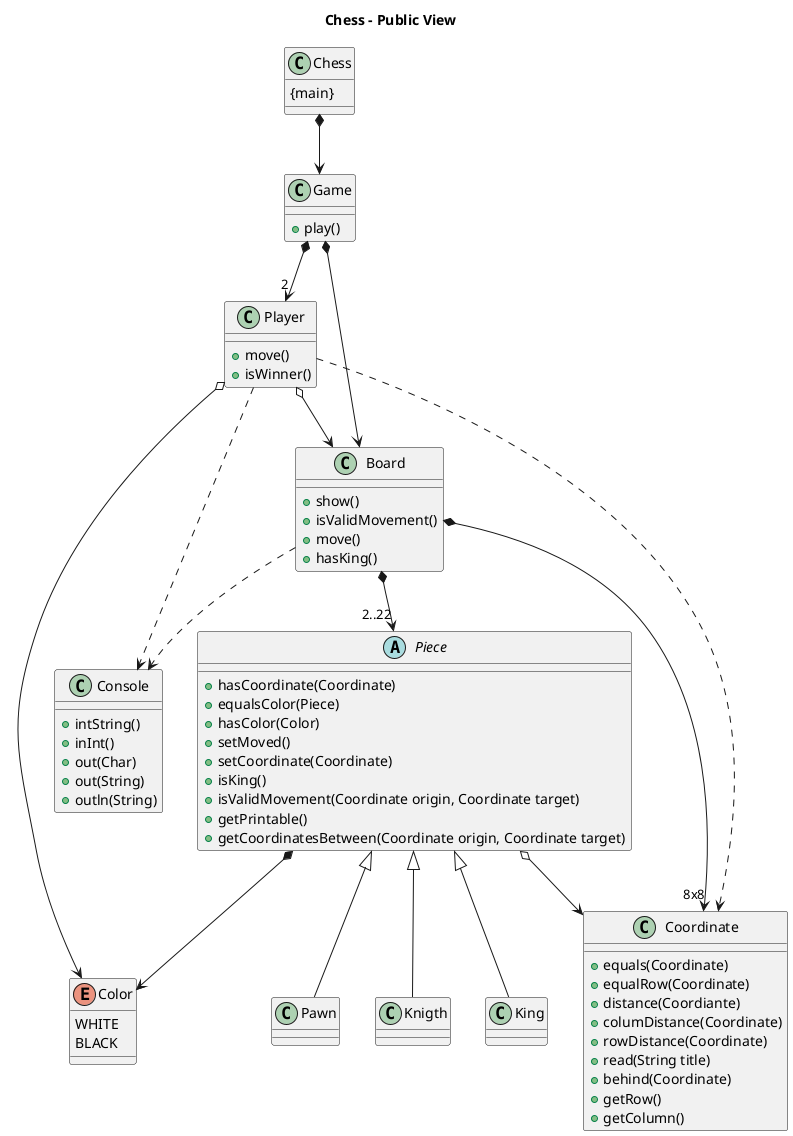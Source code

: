 @startuml

title Chess - Public View

Chess *--> Game

Game *--> Board
Game *--> "2" Player

Board *--> "8x8" Coordinate
Board *--> "2..22" Piece
Board ..> Console

Player o--> Color
Player o--> Board
Player ..> Coordinate
Player ..> Console

Piece *--> Color
Piece o--> Coordinate

Piece  <|-- Pawn
Piece  <|-- Knigth
Piece  <|-- King

class Chess{
    {main}
}

class Game{
    +play()
}

class Board{
    +show()
    +isValidMovement()
    +move()
    +hasKing()
}

class Player{
    +move()
    +isWinner()
}

class Coordinate{
    +equals(Coordinate)
    +equalRow(Coordinate)
    +distance(Coordiante)
    +columDistance(Coordinate)
    +rowDistance(Coordinate)
    +read(String title)
    +behind(Coordinate)
    +getRow()
    +getColumn()
}

abstract class Piece{
    +hasCoordinate(Coordinate)
    +equalsColor(Piece)
    +hasColor(Color)
    +setMoved()
    +setCoordinate(Coordinate)
    +isKing()
    +isValidMovement(Coordinate origin, Coordinate target)
    +getPrintable()
    +getCoordinatesBetween(Coordinate origin, Coordinate target)
}


enum Color{
    WHITE
    BLACK
}

class Console{
    +intString()
    +inInt()
    +out(Char)
    +out(String)
    +outln(String)
}
@enduml